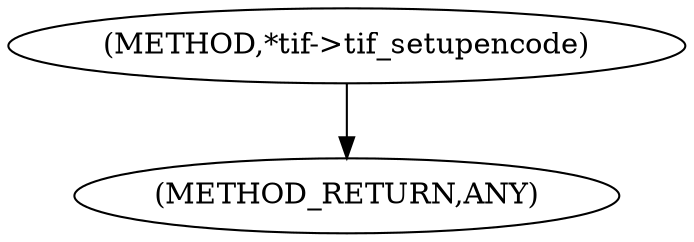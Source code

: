 digraph "*tif-&gt;tif_setupencode" {  
"100351" [label = <(METHOD,*tif-&gt;tif_setupencode)> ]
"100353" [label = <(METHOD_RETURN,ANY)> ]
  "100351" -> "100353" 
}

